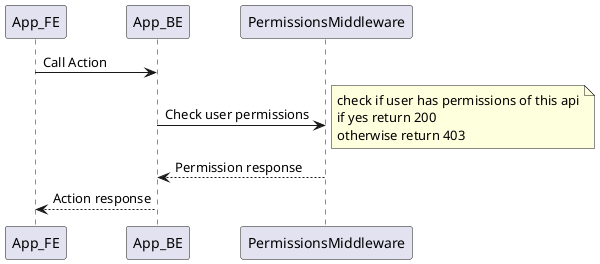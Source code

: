 @startuml
App_FE -> App_BE: Call Action
App_BE -> PermissionsMiddleware: Check user permissions
note right
check if user has permissions of this api
if yes return 200
otherwise return 403
end note
PermissionsMiddleware --> App_BE: Permission response
App_BE --> App_FE: Action response
@enduml